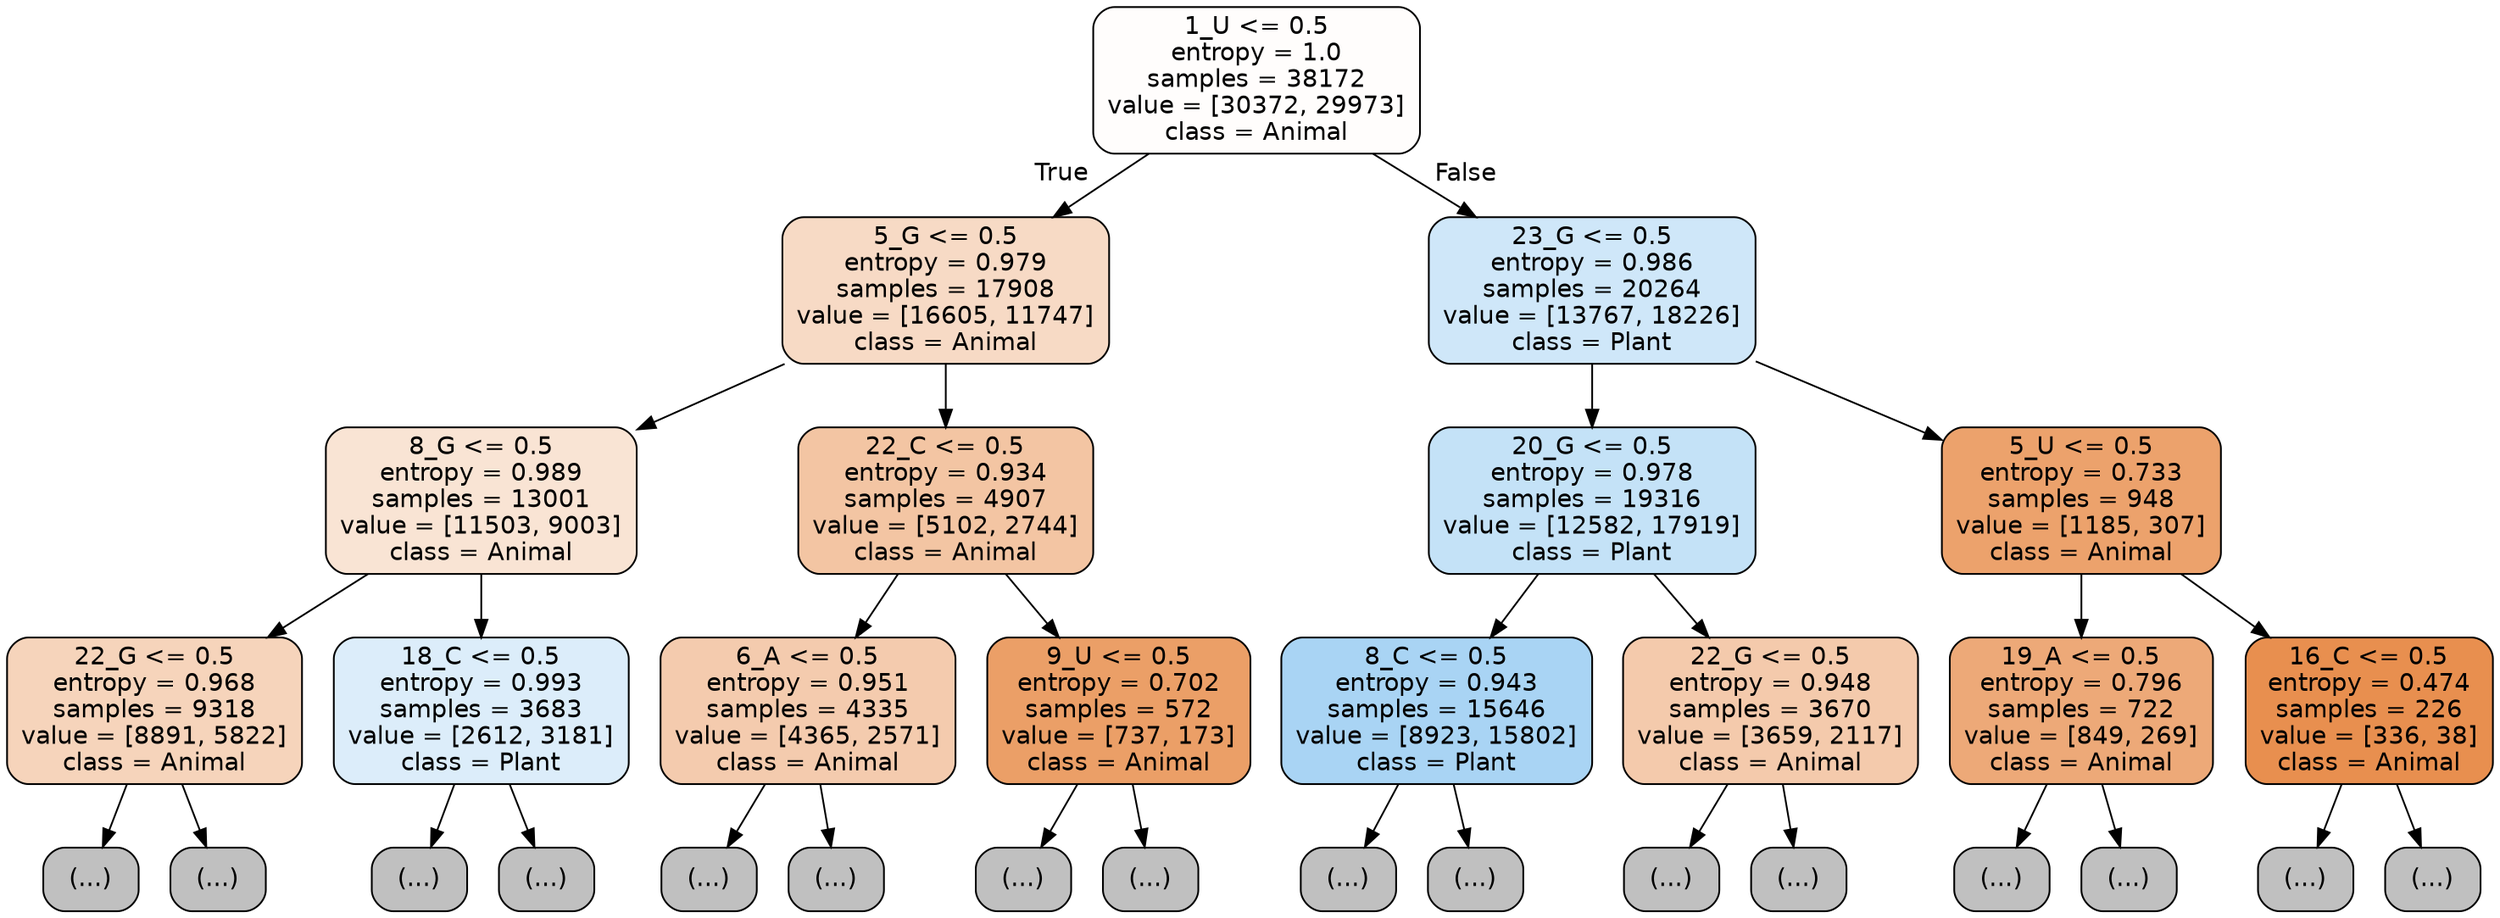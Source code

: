 digraph Tree {
node [shape=box, style="filled, rounded", color="black", fontname="helvetica"] ;
edge [fontname="helvetica"] ;
0 [label="1_U <= 0.5\nentropy = 1.0\nsamples = 38172\nvalue = [30372, 29973]\nclass = Animal", fillcolor="#fffdfc"] ;
1 [label="5_G <= 0.5\nentropy = 0.979\nsamples = 17908\nvalue = [16605, 11747]\nclass = Animal", fillcolor="#f7dac5"] ;
0 -> 1 [labeldistance=2.5, labelangle=45, headlabel="True"] ;
2 [label="8_G <= 0.5\nentropy = 0.989\nsamples = 13001\nvalue = [11503, 9003]\nclass = Animal", fillcolor="#f9e4d4"] ;
1 -> 2 ;
3 [label="22_G <= 0.5\nentropy = 0.968\nsamples = 9318\nvalue = [8891, 5822]\nclass = Animal", fillcolor="#f6d4bb"] ;
2 -> 3 ;
4 [label="(...)", fillcolor="#C0C0C0"] ;
3 -> 4 ;
4245 [label="(...)", fillcolor="#C0C0C0"] ;
3 -> 4245 ;
4838 [label="18_C <= 0.5\nentropy = 0.993\nsamples = 3683\nvalue = [2612, 3181]\nclass = Plant", fillcolor="#dcedfa"] ;
2 -> 4838 ;
4839 [label="(...)", fillcolor="#C0C0C0"] ;
4838 -> 4839 ;
6098 [label="(...)", fillcolor="#C0C0C0"] ;
4838 -> 6098 ;
6501 [label="22_C <= 0.5\nentropy = 0.934\nsamples = 4907\nvalue = [5102, 2744]\nclass = Animal", fillcolor="#f3c5a3"] ;
1 -> 6501 ;
6502 [label="6_A <= 0.5\nentropy = 0.951\nsamples = 4335\nvalue = [4365, 2571]\nclass = Animal", fillcolor="#f4cbae"] ;
6501 -> 6502 ;
6503 [label="(...)", fillcolor="#C0C0C0"] ;
6502 -> 6503 ;
8366 [label="(...)", fillcolor="#C0C0C0"] ;
6502 -> 8366 ;
8985 [label="9_U <= 0.5\nentropy = 0.702\nsamples = 572\nvalue = [737, 173]\nclass = Animal", fillcolor="#eb9f67"] ;
6501 -> 8985 ;
8986 [label="(...)", fillcolor="#C0C0C0"] ;
8985 -> 8986 ;
9163 [label="(...)", fillcolor="#C0C0C0"] ;
8985 -> 9163 ;
9218 [label="23_G <= 0.5\nentropy = 0.986\nsamples = 20264\nvalue = [13767, 18226]\nclass = Plant", fillcolor="#cfe7f9"] ;
0 -> 9218 [labeldistance=2.5, labelangle=-45, headlabel="False"] ;
9219 [label="20_G <= 0.5\nentropy = 0.978\nsamples = 19316\nvalue = [12582, 17919]\nclass = Plant", fillcolor="#c4e2f7"] ;
9218 -> 9219 ;
9220 [label="8_C <= 0.5\nentropy = 0.943\nsamples = 15646\nvalue = [8923, 15802]\nclass = Plant", fillcolor="#a9d4f4"] ;
9219 -> 9220 ;
9221 [label="(...)", fillcolor="#C0C0C0"] ;
9220 -> 9221 ;
13518 [label="(...)", fillcolor="#C0C0C0"] ;
9220 -> 13518 ;
14631 [label="22_G <= 0.5\nentropy = 0.948\nsamples = 3670\nvalue = [3659, 2117]\nclass = Animal", fillcolor="#f4caac"] ;
9219 -> 14631 ;
14632 [label="(...)", fillcolor="#C0C0C0"] ;
14631 -> 14632 ;
16219 [label="(...)", fillcolor="#C0C0C0"] ;
14631 -> 16219 ;
16404 [label="5_U <= 0.5\nentropy = 0.733\nsamples = 948\nvalue = [1185, 307]\nclass = Animal", fillcolor="#eca26c"] ;
9218 -> 16404 ;
16405 [label="19_A <= 0.5\nentropy = 0.796\nsamples = 722\nvalue = [849, 269]\nclass = Animal", fillcolor="#eda978"] ;
16404 -> 16405 ;
16406 [label="(...)", fillcolor="#C0C0C0"] ;
16405 -> 16406 ;
16571 [label="(...)", fillcolor="#C0C0C0"] ;
16405 -> 16571 ;
16626 [label="16_C <= 0.5\nentropy = 0.474\nsamples = 226\nvalue = [336, 38]\nclass = Animal", fillcolor="#e88f4f"] ;
16404 -> 16626 ;
16627 [label="(...)", fillcolor="#C0C0C0"] ;
16626 -> 16627 ;
16672 [label="(...)", fillcolor="#C0C0C0"] ;
16626 -> 16672 ;
}